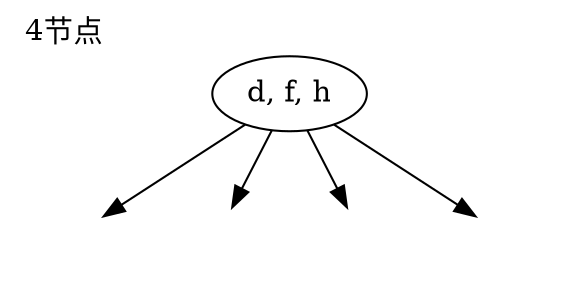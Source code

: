 digraph g{
//node[shape=circle];
label="4节点";
labeljust=l;
labelloc=t;

n1[label="d, f, h"];
n2[label="", style=invis];
n3[label="", style=invis];
n4[label="", style=invis];
n5[label="", style=invis];

n1->n2;
n1->n3;
n1->n4;
n1->n5;

}
